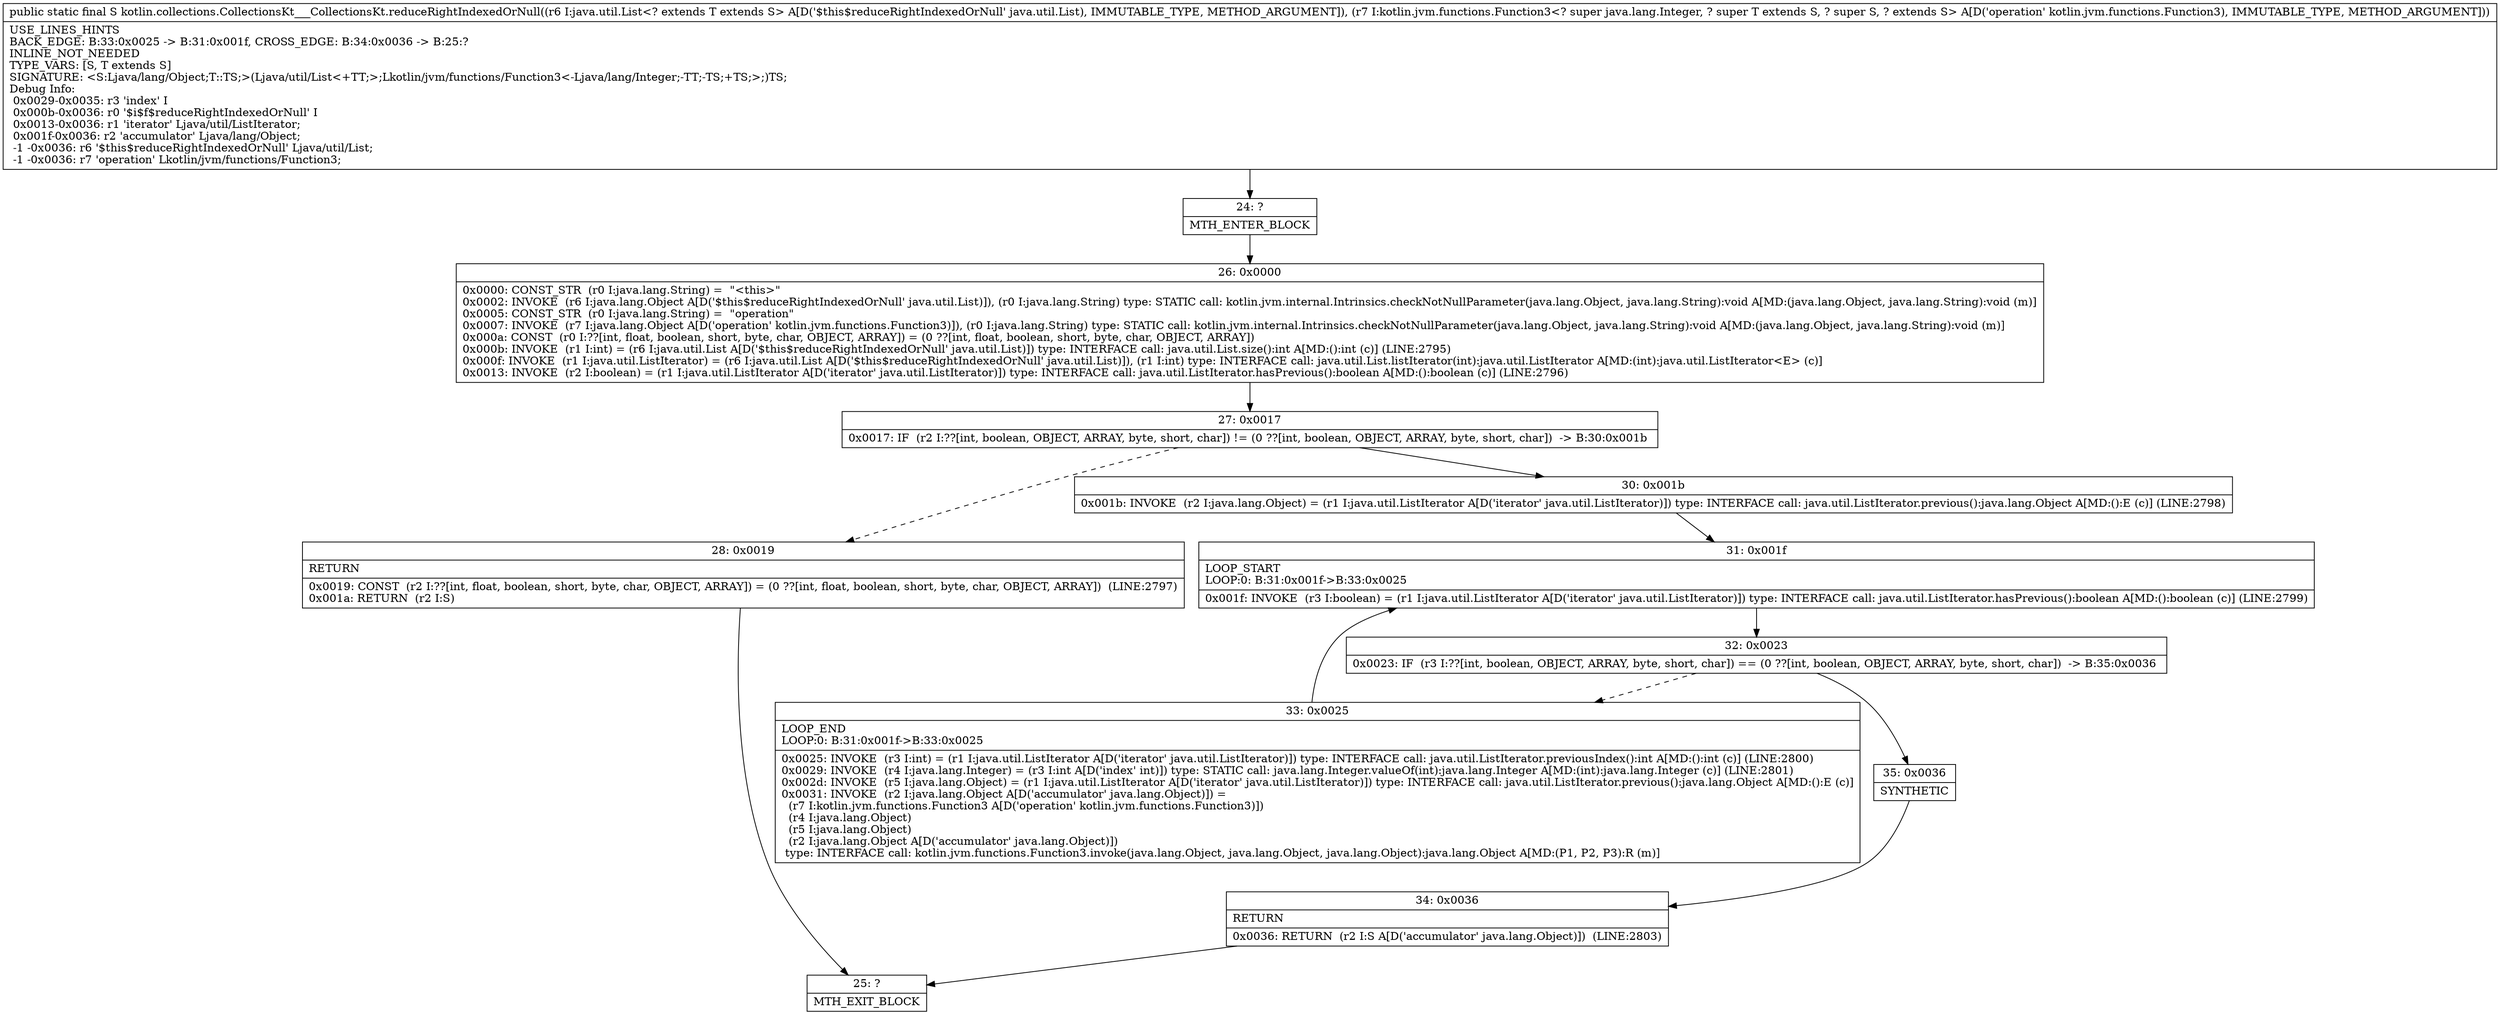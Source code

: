 digraph "CFG forkotlin.collections.CollectionsKt___CollectionsKt.reduceRightIndexedOrNull(Ljava\/util\/List;Lkotlin\/jvm\/functions\/Function3;)Ljava\/lang\/Object;" {
Node_24 [shape=record,label="{24\:\ ?|MTH_ENTER_BLOCK\l}"];
Node_26 [shape=record,label="{26\:\ 0x0000|0x0000: CONST_STR  (r0 I:java.lang.String) =  \"\<this\>\" \l0x0002: INVOKE  (r6 I:java.lang.Object A[D('$this$reduceRightIndexedOrNull' java.util.List)]), (r0 I:java.lang.String) type: STATIC call: kotlin.jvm.internal.Intrinsics.checkNotNullParameter(java.lang.Object, java.lang.String):void A[MD:(java.lang.Object, java.lang.String):void (m)]\l0x0005: CONST_STR  (r0 I:java.lang.String) =  \"operation\" \l0x0007: INVOKE  (r7 I:java.lang.Object A[D('operation' kotlin.jvm.functions.Function3)]), (r0 I:java.lang.String) type: STATIC call: kotlin.jvm.internal.Intrinsics.checkNotNullParameter(java.lang.Object, java.lang.String):void A[MD:(java.lang.Object, java.lang.String):void (m)]\l0x000a: CONST  (r0 I:??[int, float, boolean, short, byte, char, OBJECT, ARRAY]) = (0 ??[int, float, boolean, short, byte, char, OBJECT, ARRAY]) \l0x000b: INVOKE  (r1 I:int) = (r6 I:java.util.List A[D('$this$reduceRightIndexedOrNull' java.util.List)]) type: INTERFACE call: java.util.List.size():int A[MD:():int (c)] (LINE:2795)\l0x000f: INVOKE  (r1 I:java.util.ListIterator) = (r6 I:java.util.List A[D('$this$reduceRightIndexedOrNull' java.util.List)]), (r1 I:int) type: INTERFACE call: java.util.List.listIterator(int):java.util.ListIterator A[MD:(int):java.util.ListIterator\<E\> (c)]\l0x0013: INVOKE  (r2 I:boolean) = (r1 I:java.util.ListIterator A[D('iterator' java.util.ListIterator)]) type: INTERFACE call: java.util.ListIterator.hasPrevious():boolean A[MD:():boolean (c)] (LINE:2796)\l}"];
Node_27 [shape=record,label="{27\:\ 0x0017|0x0017: IF  (r2 I:??[int, boolean, OBJECT, ARRAY, byte, short, char]) != (0 ??[int, boolean, OBJECT, ARRAY, byte, short, char])  \-\> B:30:0x001b \l}"];
Node_28 [shape=record,label="{28\:\ 0x0019|RETURN\l|0x0019: CONST  (r2 I:??[int, float, boolean, short, byte, char, OBJECT, ARRAY]) = (0 ??[int, float, boolean, short, byte, char, OBJECT, ARRAY])  (LINE:2797)\l0x001a: RETURN  (r2 I:S) \l}"];
Node_25 [shape=record,label="{25\:\ ?|MTH_EXIT_BLOCK\l}"];
Node_30 [shape=record,label="{30\:\ 0x001b|0x001b: INVOKE  (r2 I:java.lang.Object) = (r1 I:java.util.ListIterator A[D('iterator' java.util.ListIterator)]) type: INTERFACE call: java.util.ListIterator.previous():java.lang.Object A[MD:():E (c)] (LINE:2798)\l}"];
Node_31 [shape=record,label="{31\:\ 0x001f|LOOP_START\lLOOP:0: B:31:0x001f\-\>B:33:0x0025\l|0x001f: INVOKE  (r3 I:boolean) = (r1 I:java.util.ListIterator A[D('iterator' java.util.ListIterator)]) type: INTERFACE call: java.util.ListIterator.hasPrevious():boolean A[MD:():boolean (c)] (LINE:2799)\l}"];
Node_32 [shape=record,label="{32\:\ 0x0023|0x0023: IF  (r3 I:??[int, boolean, OBJECT, ARRAY, byte, short, char]) == (0 ??[int, boolean, OBJECT, ARRAY, byte, short, char])  \-\> B:35:0x0036 \l}"];
Node_33 [shape=record,label="{33\:\ 0x0025|LOOP_END\lLOOP:0: B:31:0x001f\-\>B:33:0x0025\l|0x0025: INVOKE  (r3 I:int) = (r1 I:java.util.ListIterator A[D('iterator' java.util.ListIterator)]) type: INTERFACE call: java.util.ListIterator.previousIndex():int A[MD:():int (c)] (LINE:2800)\l0x0029: INVOKE  (r4 I:java.lang.Integer) = (r3 I:int A[D('index' int)]) type: STATIC call: java.lang.Integer.valueOf(int):java.lang.Integer A[MD:(int):java.lang.Integer (c)] (LINE:2801)\l0x002d: INVOKE  (r5 I:java.lang.Object) = (r1 I:java.util.ListIterator A[D('iterator' java.util.ListIterator)]) type: INTERFACE call: java.util.ListIterator.previous():java.lang.Object A[MD:():E (c)]\l0x0031: INVOKE  (r2 I:java.lang.Object A[D('accumulator' java.lang.Object)]) = \l  (r7 I:kotlin.jvm.functions.Function3 A[D('operation' kotlin.jvm.functions.Function3)])\l  (r4 I:java.lang.Object)\l  (r5 I:java.lang.Object)\l  (r2 I:java.lang.Object A[D('accumulator' java.lang.Object)])\l type: INTERFACE call: kotlin.jvm.functions.Function3.invoke(java.lang.Object, java.lang.Object, java.lang.Object):java.lang.Object A[MD:(P1, P2, P3):R (m)]\l}"];
Node_35 [shape=record,label="{35\:\ 0x0036|SYNTHETIC\l}"];
Node_34 [shape=record,label="{34\:\ 0x0036|RETURN\l|0x0036: RETURN  (r2 I:S A[D('accumulator' java.lang.Object)])  (LINE:2803)\l}"];
MethodNode[shape=record,label="{public static final S kotlin.collections.CollectionsKt___CollectionsKt.reduceRightIndexedOrNull((r6 I:java.util.List\<? extends T extends S\> A[D('$this$reduceRightIndexedOrNull' java.util.List), IMMUTABLE_TYPE, METHOD_ARGUMENT]), (r7 I:kotlin.jvm.functions.Function3\<? super java.lang.Integer, ? super T extends S, ? super S, ? extends S\> A[D('operation' kotlin.jvm.functions.Function3), IMMUTABLE_TYPE, METHOD_ARGUMENT]))  | USE_LINES_HINTS\lBACK_EDGE: B:33:0x0025 \-\> B:31:0x001f, CROSS_EDGE: B:34:0x0036 \-\> B:25:?\lINLINE_NOT_NEEDED\lTYPE_VARS: [S, T extends S]\lSIGNATURE: \<S:Ljava\/lang\/Object;T::TS;\>(Ljava\/util\/List\<+TT;\>;Lkotlin\/jvm\/functions\/Function3\<\-Ljava\/lang\/Integer;\-TT;\-TS;+TS;\>;)TS;\lDebug Info:\l  0x0029\-0x0035: r3 'index' I\l  0x000b\-0x0036: r0 '$i$f$reduceRightIndexedOrNull' I\l  0x0013\-0x0036: r1 'iterator' Ljava\/util\/ListIterator;\l  0x001f\-0x0036: r2 'accumulator' Ljava\/lang\/Object;\l  \-1 \-0x0036: r6 '$this$reduceRightIndexedOrNull' Ljava\/util\/List;\l  \-1 \-0x0036: r7 'operation' Lkotlin\/jvm\/functions\/Function3;\l}"];
MethodNode -> Node_24;Node_24 -> Node_26;
Node_26 -> Node_27;
Node_27 -> Node_28[style=dashed];
Node_27 -> Node_30;
Node_28 -> Node_25;
Node_30 -> Node_31;
Node_31 -> Node_32;
Node_32 -> Node_33[style=dashed];
Node_32 -> Node_35;
Node_33 -> Node_31;
Node_35 -> Node_34;
Node_34 -> Node_25;
}


